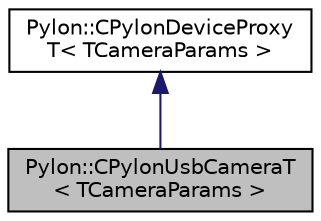 digraph "Pylon::CPylonUsbCameraT&lt; TCameraParams &gt;"
{
  edge [fontname="Helvetica",fontsize="10",labelfontname="Helvetica",labelfontsize="10"];
  node [fontname="Helvetica",fontsize="10",shape=record];
  Node1 [label="Pylon::CPylonUsbCameraT\l\< TCameraParams \>",height=0.2,width=0.4,color="black", fillcolor="grey75", style="filled", fontcolor="black"];
  Node2 -> Node1 [dir="back",color="midnightblue",fontsize="10",style="solid",fontname="Helvetica"];
  Node2 [label="Pylon::CPylonDeviceProxy\lT\< TCameraParams \>",height=0.2,width=0.4,color="black", fillcolor="white", style="filled",URL="$class_pylon_1_1_c_pylon_device_proxy_t.html",tooltip="Low Level API: The camera class for generic camera devices. "];
}
